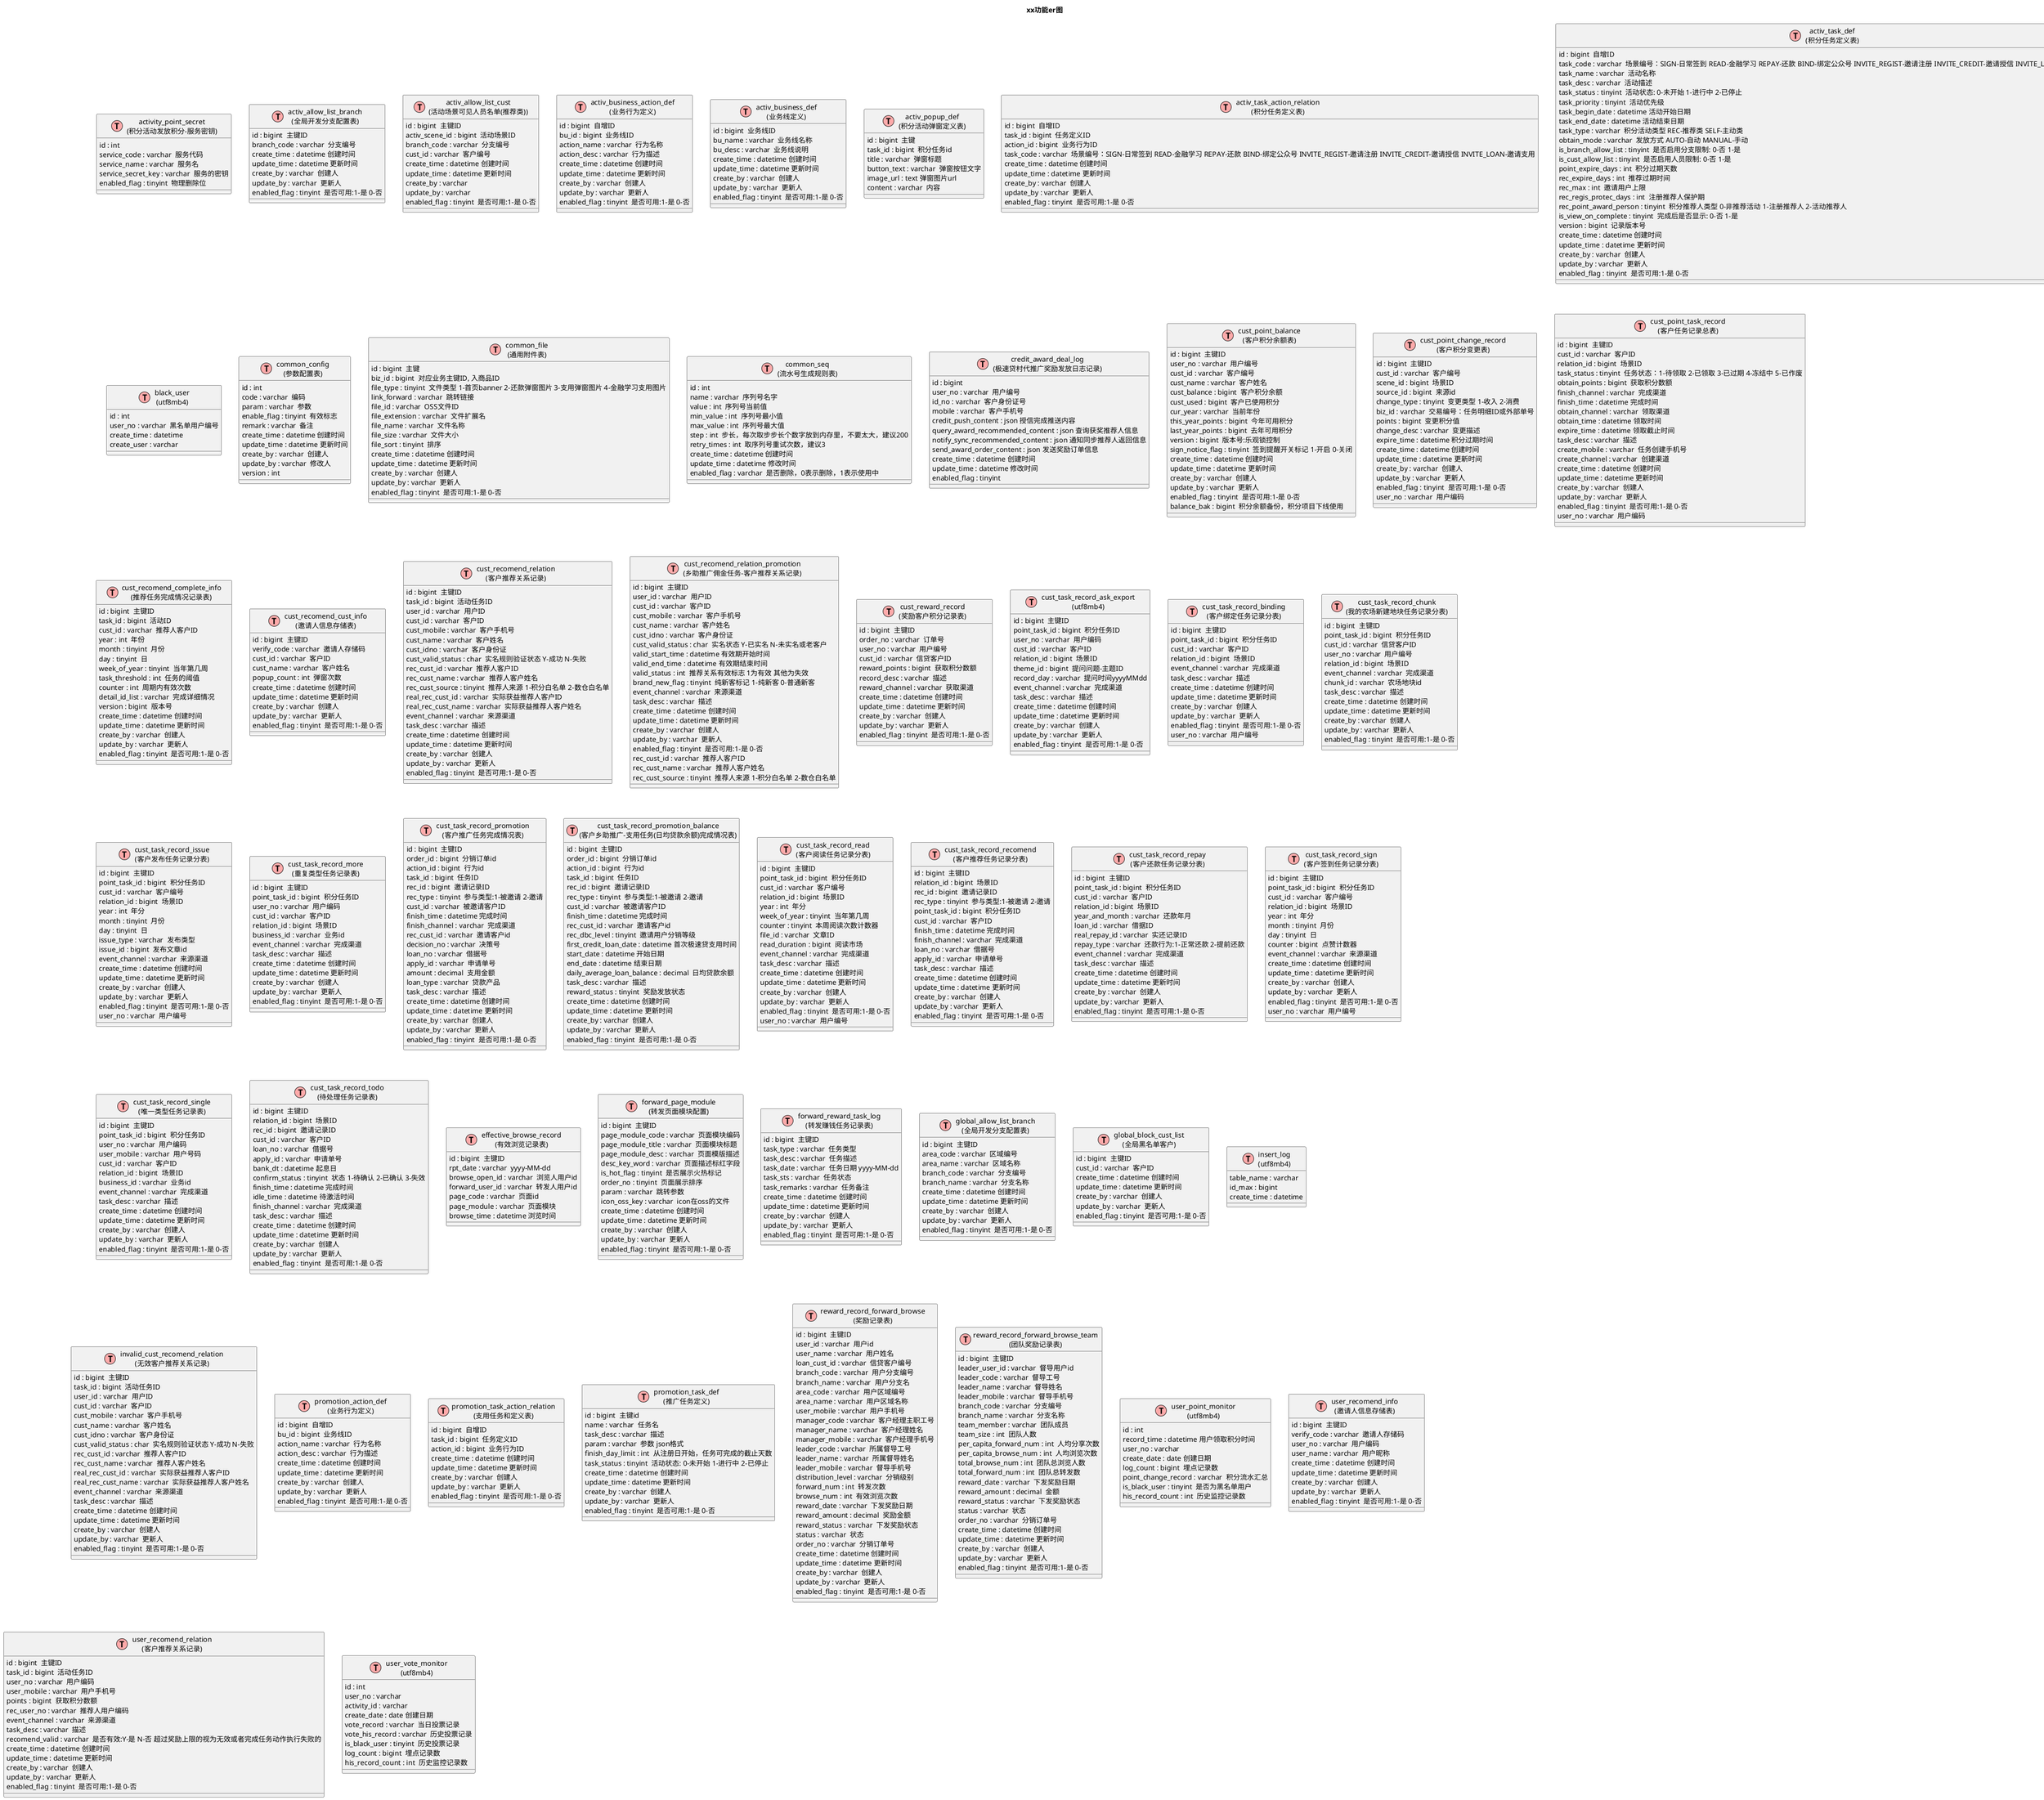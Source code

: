 @startuml

title "xx功能er图"

skinparam linetype ortho
skinparam packageStyle Rectangle

'自定义实体
!define Table(name,desc) class name as "desc" << (T,#FFAAAA) >>
!define this_time_add(x) <color:red><b>x</b></color>

Table(activity_point_secret, "activity_point_secret\n(积分活动发放积分-服务密钥)"){ 
    id : int  
    service_code : varchar  服务代码
    service_name : varchar  服务名
    service_secret_key : varchar  服务的密钥
    enabled_flag : tinyint  物理删除位 
 } 
 
Table(activ_allow_list_branch, "activ_allow_list_branch\n(全局开发分支配置表)"){ 
    id : bigint  主键ID
    branch_code : varchar  分支编号
    create_time : datetime 创建时间
    update_time : datetime 更新时间
    create_by : varchar  创建人
    update_by : varchar  更新人
    enabled_flag : tinyint  是否可用:1-是 0-否 
 } 
 
Table(activ_allow_list_cust, "activ_allow_list_cust\n(活动场景可见人员名单(推荐类))"){ 
    id : bigint  主键ID
    activ_scene_id : bigint  活动场景ID
    branch_code : varchar  分支编号
    cust_id : varchar  客户编号
    create_time : datetime 创建时间
    update_time : datetime 更新时间
    create_by : varchar  
    update_by : varchar  
    enabled_flag : tinyint  是否可用:1-是 0-否 
 } 
 
Table(activ_business_action_def, "activ_business_action_def\n(业务行为定义)"){ 
    id : bigint  自增ID
    bu_id : bigint  业务线ID
    action_name : varchar  行为名称
    action_desc : varchar  行为描述
    create_time : datetime 创建时间
    update_time : datetime 更新时间
    create_by : varchar  创建人
    update_by : varchar  更新人
    enabled_flag : tinyint  是否可用:1-是 0-否 
 } 
 
Table(activ_business_def, "activ_business_def\n(业务线定义)"){ 
    id : bigint  业务线ID
    bu_name : varchar  业务线名称
    bu_desc : varchar  业务线说明
    create_time : datetime 创建时间
    update_time : datetime 更新时间
    create_by : varchar  创建人
    update_by : varchar  更新人
    enabled_flag : tinyint  是否可用:1-是 0-否 
 } 
 
Table(activ_popup_def, "activ_popup_def\n(积分活动弹窗定义表)"){ 
    id : bigint  主键
    task_id : bigint  积分任务id
    title : varchar  弹窗标题
    button_text : varchar  弹窗按钮文字
    image_url : text 弹窗图片url
    content : varchar  内容 
 } 
 
Table(activ_task_action_relation, "activ_task_action_relation\n(积分任务定义表)"){ 
    id : bigint  自增ID
    task_id : bigint  任务定义ID
    action_id : bigint  业务行为ID
    task_code : varchar  场景编号：SIGN-日常签到 READ-金融学习 REPAY-还款 BIND-绑定公众号 INVITE_REGIST-邀请注册 INVITE_CREDIT-邀请授信 INVITE_LOAN-邀请支用
    create_time : datetime 创建时间
    update_time : datetime 更新时间
    create_by : varchar  创建人
    update_by : varchar  更新人
    enabled_flag : tinyint  是否可用:1-是 0-否 
 } 
 
Table(activ_task_def, "activ_task_def\n(积分任务定义表)"){ 
    id : bigint  自增ID
    task_code : varchar  场景编号：SIGN-日常签到 READ-金融学习 REPAY-还款 BIND-绑定公众号 INVITE_REGIST-邀请注册 INVITE_CREDIT-邀请授信 INVITE_LOAN-邀请支用
    task_name : varchar  活动名称
    task_desc : varchar  活动描述
    task_status : tinyint  活动状态: 0-未开始 1-进行中 2-已停止
    task_priority : tinyint  活动优先级
    task_begin_date : datetime 活动开始日期
    task_end_date : datetime 活动结束日期
    task_type : varchar  积分活动类型 REC-推荐类 SELF-主动类
    obtain_mode : varchar  发放方式 AUTO-自动 MANUAL-手动
    is_branch_allow_list : tinyint  是否启用分支限制: 0-否 1-是
    is_cust_allow_list : tinyint  是否启用人员限制: 0-否 1-是
    point_expire_days : int  积分过期天数
    rec_expire_days : int  推荐过期时间
    rec_max : int  邀请用户上限
    rec_regis_protec_days : int  注册推荐人保护期
    rec_point_award_person : tinyint  积分推荐人类型 0-非推荐活动 1-注册推荐人 2-活动推荐人
    is_view_on_complete : tinyint  完成后是否显示: 0-否 1-是
    version : bigint  记录版本号
    create_time : datetime 创建时间
    update_time : datetime 更新时间
    create_by : varchar  创建人
    update_by : varchar  更新人
    enabled_flag : tinyint  是否可用:1-是 0-否 
 } 
 
Table(black_user, "black_user\n(utf8mb4)"){ 
    id : int  
    user_no : varchar  黑名单用户编号
    create_time : datetime 
    create_user : varchar   
 } 
 
Table(common_config, "common_config\n(参数配置表)"){ 
    id : int  
    code : varchar  编码
    param : varchar  参数
    enable_flag : tinyint  有效标志
    remark : varchar  备注
    create_time : datetime 创建时间 
    update_time : datetime 更新时间
    create_by : varchar  创建人
    update_by : varchar  修改人
    version : int   
 } 
 
Table(common_file, "common_file\n(通用附件表)"){ 
    id : bigint  主键
    biz_id : bigint  对应业务主键ID, 入商品ID
    file_type : tinyint  文件类型 1-首页banner 2-还款弹窗图片 3-支用弹窗图片 4-金融学习支用图片
    link_forward : varchar  跳转链接
    file_id : varchar  OSS文件ID
    file_extension : varchar  文件扩展名
    file_name : varchar  文件名称
    file_size : varchar  文件大小
    file_sort : tinyint  排序
    create_time : datetime 创建时间
    update_time : datetime 更新时间
    create_by : varchar  创建人
    update_by : varchar  更新人
    enabled_flag : tinyint  是否可用:1-是 0-否 
 } 
 
Table(common_seq, "common_seq\n(流水号生成规则表)"){ 
    id : int  
    name : varchar  序列号名字
    value : int  序列号当前值
    min_value : int  序列号最小值
    max_value : int  序列号最大值
    step : int  步长，每次取步步长个数字放到内存里，不要太大，建议200
    retry_times : int  取序列号重试次数，建议3
    create_time : datetime 创建时间
    update_time : datetime 修改时间
    enabled_flag : varchar  是否删除，0表示删除，1表示使用中 
 } 
 
Table(credit_award_deal_log, "credit_award_deal_log\n(极速贷村代推广奖励发放日志记录)"){ 
    id : bigint  
    user_no : varchar  用户编号
    id_no : varchar  客户身份证号
    mobile : varchar  客户手机号
    credit_push_content : json 授信完成推送内容
    query_award_recommended_content : json 查询获奖推荐人信息
    notify_sync_recommended_content : json 通知同步推荐人返回信息
    send_award_order_content : json 发送奖励订单信息
    create_time : datetime 创建时间
    update_time : datetime 修改时间
    enabled_flag : tinyint   
 } 
 
Table(cust_point_balance, "cust_point_balance\n(客户积分余额表)"){ 
    id : bigint  主键ID
    user_no : varchar  用户编号
    cust_id : varchar  客户编号
    cust_name : varchar  客户姓名
    cust_balance : bigint  客户积分余额
    cust_used : bigint  客户已使用积分
    cur_year : varchar  当前年份
    this_year_points : bigint  今年可用积分
    last_year_points : bigint  去年可用积分
    version : bigint  版本号:乐观锁控制
    sign_notice_flag : tinyint  签到提醒开关标记 1-开启 0-关闭
    create_time : datetime 创建时间
    update_time : datetime 更新时间
    create_by : varchar  创建人
    update_by : varchar  更新人
    enabled_flag : tinyint  是否可用:1-是 0-否
    balance_bak : bigint  积分余额备份，积分项目下线使用 
 } 
 
Table(cust_point_change_record, "cust_point_change_record\n(客户积分变更表)"){ 
    id : bigint  主键ID
    cust_id : varchar  客户编号
    scene_id : bigint  场景ID
    source_id : bigint  来源id
    change_type : tinyint  变更类型 1-收入 2-消费
    biz_id : varchar  交易编号：任务明细ID或外部单号
    points : bigint  变更积分值
    change_desc : varchar  变更描述
    expire_time : datetime 积分过期时间
    create_time : datetime 创建时间
    update_time : datetime 更新时间
    create_by : varchar  创建人
    update_by : varchar  更新人
    enabled_flag : tinyint  是否可用:1-是 0-否
    user_no : varchar  用户编码 
 } 
 
Table(cust_point_task_record, "cust_point_task_record\n(客户任务记录总表)"){ 
    id : bigint  主键ID
    cust_id : varchar  客户ID
    relation_id : bigint  场景ID
    task_status : tinyint  任务状态：1-待领取 2-已领取 3-已过期 4-冻结中 5-已作废
    obtain_points : bigint  获取积分数额
    finish_channel : varchar  完成渠道
    finish_time : datetime 完成时间
    obtain_channel : varchar  领取渠道
    obtain_time : datetime 领取时间
    expire_time : datetime 领取截止时间
    task_desc : varchar  描述
    create_mobile : varchar  任务创建手机号
    create_channel : varchar  创建渠道
    create_time : datetime 创建时间
    update_time : datetime 更新时间
    create_by : varchar  创建人
    update_by : varchar  更新人
    enabled_flag : tinyint  是否可用:1-是 0-否
    user_no : varchar  用户编码 
 } 
 
Table(cust_recomend_complete_info, "cust_recomend_complete_info\n(推荐任务完成情况记录表)"){ 
    id : bigint  主键ID
    task_id : bigint  活动ID
    cust_id : varchar  推荐人客户ID
    year : int  年份
    month : tinyint  月份
    day : tinyint  日
    week_of_year : tinyint  当年第几周
    task_threshold : int  任务的阈值
    counter : int  周期内有效次数
    detail_id_list : varchar  完成详细情况
    version : bigint  版本号
    create_time : datetime 创建时间
    update_time : datetime 更新时间
    create_by : varchar  创建人
    update_by : varchar  更新人
    enabled_flag : tinyint  是否可用:1-是 0-否 
 } 
 
Table(cust_recomend_cust_info, "cust_recomend_cust_info\n(邀请人信息存储表)"){ 
    id : bigint  主键ID
    verify_code : varchar  邀请人存储码
    cust_id : varchar  客户ID
    cust_name : varchar  客户姓名
    popup_count : int  弹窗次数
    create_time : datetime 创建时间
    update_time : datetime 更新时间
    create_by : varchar  创建人
    update_by : varchar  更新人
    enabled_flag : tinyint  是否可用:1-是 0-否 
 } 
 
Table(cust_recomend_relation, "cust_recomend_relation\n(客户推荐关系记录)"){ 
    id : bigint  主键ID
    task_id : bigint  活动任务ID
    user_id : varchar  用户ID
    cust_id : varchar  客户ID
    cust_mobile : varchar  客户手机号
    cust_name : varchar  客户姓名
    cust_idno : varchar  客户身份证
    cust_valid_status : char  实名规则验证状态 Y-成功 N-失败
    rec_cust_id : varchar  推荐人客户ID
    rec_cust_name : varchar  推荐人客户姓名
    rec_cust_source : tinyint  推荐人来源 1-积分白名单 2-数仓白名单
    real_rec_cust_id : varchar  实际获益推荐人客户ID
    real_rec_cust_name : varchar  实际获益推荐人客户姓名
    event_channel : varchar  来源渠道
    task_desc : varchar  描述
    create_time : datetime 创建时间
    update_time : datetime 更新时间
    create_by : varchar  创建人
    update_by : varchar  更新人
    enabled_flag : tinyint  是否可用:1-是 0-否 
 } 
 
Table(cust_recomend_relation_promotion, "cust_recomend_relation_promotion\n(乡助推广佣金任务-客户推荐关系记录)"){ 
    id : bigint  主键ID
    user_id : varchar  用户ID
    cust_id : varchar  客户ID
    cust_mobile : varchar  客户手机号
    cust_name : varchar  客户姓名
    cust_idno : varchar  客户身份证
    cust_valid_status : char  实名状态 Y-已实名 N-未实名或老客户
    valid_start_time : datetime 有效期开始时间
    valid_end_time : datetime 有效期结束时间
    valid_status : int  推荐关系有效标志 1为有效 其他为失效
    brand_new_flag : tinyint  纯新客标记 1-纯新客 0-普通新客
    event_channel : varchar  来源渠道
    task_desc : varchar  描述
    create_time : datetime 创建时间
    update_time : datetime 更新时间
    create_by : varchar  创建人
    update_by : varchar  更新人
    enabled_flag : tinyint  是否可用:1-是 0-否
    rec_cust_id : varchar  推荐人客户ID
    rec_cust_name : varchar  推荐人客户姓名
    rec_cust_source : tinyint  推荐人来源 1-积分白名单 2-数仓白名单 
 } 
 
Table(cust_reward_record, "cust_reward_record\n(奖励客户积分记录表)"){ 
    id : bigint  主键ID
    order_no : varchar  订单号
    user_no : varchar  用户编号
    cust_id : varchar  信贷客户ID
    reward_points : bigint  获取积分数额
    record_desc : varchar  描述
    reward_channel : varchar  获取渠道
    create_time : datetime 创建时间
    update_time : datetime 更新时间
    create_by : varchar  创建人
    update_by : varchar  更新人
    enabled_flag : tinyint  是否可用:1-是 0-否 
 } 
 
Table(cust_task_record_ask_export, "cust_task_record_ask_export\n(utf8mb4)"){ 
    id : bigint  主键ID
    point_task_id : bigint  积分任务ID
    user_no : varchar  用户编码
    cust_id : varchar  客户ID
    relation_id : bigint  场景ID
    theme_id : bigint  提问问题-主题ID
    record_day : varchar  提问时间yyyyMMdd
    event_channel : varchar  完成渠道
    task_desc : varchar  描述
    create_time : datetime 创建时间
    update_time : datetime 更新时间
    create_by : varchar  创建人
    update_by : varchar  更新人
    enabled_flag : tinyint  是否可用:1-是 0-否 
 } 
 
Table(cust_task_record_binding, "cust_task_record_binding\n(客户绑定任务记录分表)"){ 
    id : bigint  主键ID
    point_task_id : bigint  积分任务ID
    cust_id : varchar  客户ID
    relation_id : bigint  场景ID
    event_channel : varchar  完成渠道
    task_desc : varchar  描述
    create_time : datetime 创建时间
    update_time : datetime 更新时间
    create_by : varchar  创建人
    update_by : varchar  更新人
    enabled_flag : tinyint  是否可用:1-是 0-否
    user_no : varchar  用户编号 
 } 
 
Table(cust_task_record_chunk, "cust_task_record_chunk\n(我的农场新建地块任务记录分表)"){ 
    id : bigint  主键ID
    point_task_id : bigint  积分任务ID
    cust_id : varchar  信贷客户ID
    user_no : varchar  用户编号
    relation_id : bigint  场景ID
    event_channel : varchar  完成渠道
    chunk_id : varchar  农场地块id
    task_desc : varchar  描述
    create_time : datetime 创建时间
    update_time : datetime 更新时间
    create_by : varchar  创建人
    update_by : varchar  更新人
    enabled_flag : tinyint  是否可用:1-是 0-否 
 } 
 
Table(cust_task_record_issue, "cust_task_record_issue\n(客户发布任务记录分表)"){ 
    id : bigint  主键ID
    point_task_id : bigint  积分任务ID
    cust_id : varchar  客户编号
    relation_id : bigint  场景ID
    year : int  年分
    month : tinyint  月份
    day : tinyint  日
    issue_type : varchar  发布类型
    issue_id : bigint  发布文章id
    event_channel : varchar  来源渠道
    create_time : datetime 创建时间
    update_time : datetime 更新时间
    create_by : varchar  创建人
    update_by : varchar  更新人
    enabled_flag : tinyint  是否可用:1-是 0-否
    user_no : varchar  用户编号 
 } 
 
Table(cust_task_record_more, "cust_task_record_more\n(重复类型任务记录表)"){ 
    id : bigint  主键ID
    point_task_id : bigint  积分任务ID
    user_no : varchar  用户编码
    cust_id : varchar  客户ID
    relation_id : bigint  场景ID
    business_id : varchar  业务id
    event_channel : varchar  完成渠道
    task_desc : varchar  描述
    create_time : datetime 创建时间
    update_time : datetime 更新时间
    create_by : varchar  创建人
    update_by : varchar  更新人
    enabled_flag : tinyint  是否可用:1-是 0-否 
 } 
 
Table(cust_task_record_promotion, "cust_task_record_promotion\n(客户推广任务完成情况表)"){ 
    id : bigint  主键ID
    order_id : bigint  分销订单id
    action_id : bigint  行为id
    task_id : bigint  任务ID
    rec_id : bigint  邀请记录ID
    rec_type : tinyint  参与类型:1-被邀请 2-邀请
    cust_id : varchar  被邀请客户ID
    finish_time : datetime 完成时间
    finish_channel : varchar  完成渠道
    rec_cust_id : varchar  邀请客户id
    decision_no : varchar  决策号
    loan_no : varchar  借据号
    apply_id : varchar  申请单号
    amount : decimal  支用金额
    loan_type : varchar  贷款产品
    task_desc : varchar  描述
    create_time : datetime 创建时间
    update_time : datetime 更新时间
    create_by : varchar  创建人
    update_by : varchar  更新人
    enabled_flag : tinyint  是否可用:1-是 0-否 
 } 
 
Table(cust_task_record_promotion_balance, "cust_task_record_promotion_balance\n(客户乡助推广-支用任务(日均贷款余额)完成情况表)"){ 
    id : bigint  主键ID
    order_id : bigint  分销订单id
    action_id : bigint  行为id
    task_id : bigint  任务ID
    rec_id : bigint  邀请记录ID
    rec_type : tinyint  参与类型:1-被邀请 2-邀请
    cust_id : varchar  被邀请客户ID
    finish_time : datetime 完成时间
    rec_cust_id : varchar  邀请客户id
    rec_dbc_level : tinyint  邀请用户分销等级
    first_credit_loan_date : datetime 首次极速贷支用时间
    start_date : datetime 开始日期
    end_date : datetime 结束日期
    daily_average_loan_balance : decimal  日均贷款余额
    task_desc : varchar  描述
    reward_status : tinyint  奖励发放状态
    create_time : datetime 创建时间
    update_time : datetime 更新时间
    create_by : varchar  创建人
    update_by : varchar  更新人
    enabled_flag : tinyint  是否可用:1-是 0-否 
 } 
 
Table(cust_task_record_read, "cust_task_record_read\n(客户阅读任务记录分表)"){ 
    id : bigint  主键ID
    point_task_id : bigint  积分任务ID
    cust_id : varchar  客户编号
    relation_id : bigint  场景ID
    year : int  年分
    week_of_year : tinyint  当年第几周
    counter : tinyint  本周阅读次数计数器
    file_id : varchar  文章ID
    read_duration : bigint  阅读市场
    event_channel : varchar  完成渠道
    task_desc : varchar  描述
    create_time : datetime 创建时间
    update_time : datetime 更新时间
    create_by : varchar  创建人
    update_by : varchar  更新人
    enabled_flag : tinyint  是否可用:1-是 0-否
    user_no : varchar  用户编号 
 } 
 
Table(cust_task_record_recomend, "cust_task_record_recomend\n(客户推荐任务记录分表)"){ 
    id : bigint  主键ID
    relation_id : bigint  场景ID
    rec_id : bigint  邀请记录ID
    rec_type : tinyint  参与类型:1-被邀请 2-邀请
    point_task_id : bigint  积分任务ID
    cust_id : varchar  客户ID
    finish_time : datetime 完成时间
    finish_channel : varchar  完成渠道
    loan_no : varchar  借据号
    apply_id : varchar  申请单号
    task_desc : varchar  描述
    create_time : datetime 创建时间
    update_time : datetime 更新时间
    create_by : varchar  创建人
    update_by : varchar  更新人
    enabled_flag : tinyint  是否可用:1-是 0-否 
 } 
 
Table(cust_task_record_repay, "cust_task_record_repay\n(客户还款任务记录分表)"){ 
    id : bigint  主键ID
    point_task_id : bigint  积分任务ID
    cust_id : varchar  客户ID
    relation_id : bigint  场景ID
    year_and_month : varchar  还款年月
    loan_id : varchar  借据ID
    real_repay_id : varchar  实还记录ID
    repay_type : varchar  还款行为:1-正常还款 2-提前还款
    event_channel : varchar  完成渠道
    task_desc : varchar  描述
    create_time : datetime 创建时间
    update_time : datetime 更新时间
    create_by : varchar  创建人
    update_by : varchar  更新人
    enabled_flag : tinyint  是否可用:1-是 0-否 
 } 
 
Table(cust_task_record_sign, "cust_task_record_sign\n(客户签到任务记录分表)"){ 
    id : bigint  主键ID
    point_task_id : bigint  积分任务ID
    cust_id : varchar  客户编号
    relation_id : bigint  场景ID
    year : int  年分
    month : tinyint  月份
    day : tinyint  日
    counter : bigint  点赞计数器
    event_channel : varchar  来源渠道
    create_time : datetime 创建时间
    update_time : datetime 更新时间
    create_by : varchar  创建人
    update_by : varchar  更新人
    enabled_flag : tinyint  是否可用:1-是 0-否
    user_no : varchar  用户编号 
 } 
 
Table(cust_task_record_single, "cust_task_record_single\n(唯一类型任务记录表)"){ 
    id : bigint  主键ID
    point_task_id : bigint  积分任务ID
    user_no : varchar  用户编码
    user_mobile : varchar  用户号码
    cust_id : varchar  客户ID
    relation_id : bigint  场景ID
    business_id : varchar  业务id
    event_channel : varchar  完成渠道
    task_desc : varchar  描述
    create_time : datetime 创建时间
    update_time : datetime 更新时间
    create_by : varchar  创建人
    update_by : varchar  更新人
    enabled_flag : tinyint  是否可用:1-是 0-否 
 } 
 
Table(cust_task_record_todo, "cust_task_record_todo\n(待处理任务记录表)"){ 
    id : bigint  主键ID
    relation_id : bigint  场景ID
    rec_id : bigint  邀请记录ID
    cust_id : varchar  客户ID
    loan_no : varchar  借据号
    apply_id : varchar  申请单号
    bank_dt : datetime 起息日
    confirm_status : tinyint  状态 1-待确认 2-已确认 3-失效
    finish_time : datetime 完成时间
    idle_time : datetime 待激活时间
    finish_channel : varchar  完成渠道
    task_desc : varchar  描述
    create_time : datetime 创建时间
    update_time : datetime 更新时间
    create_by : varchar  创建人
    update_by : varchar  更新人
    enabled_flag : tinyint  是否可用:1-是 0-否 
 } 
 
Table(effective_browse_record, "effective_browse_record\n(有效浏览记录表)"){ 
    id : bigint  主键ID
    rpt_date : varchar  yyyy-MM-dd
    browse_open_id : varchar  浏览人用户id
    forward_user_id : varchar  转发人用户id
    page_code : varchar  页面id
    page_module : varchar  页面模块
    browse_time : datetime 浏览时间 
 } 
 
Table(forward_page_module, "forward_page_module\n(转发页面模块配置)"){ 
    id : bigint  主键ID
    page_module_code : varchar  页面模块编码
    page_module_title : varchar  页面模块标题
    page_module_desc : varchar  页面模版描述
    desc_key_word : varchar  页面描述标红字段
    is_hot_flag : tinyint  是否展示火热标记
    order_no : tinyint  页面展示排序
    param : varchar  跳转参数
    icon_oss_key : varchar  icon在oss的文件
    create_time : datetime 创建时间
    update_time : datetime 更新时间
    create_by : varchar  创建人
    update_by : varchar  更新人
    enabled_flag : tinyint  是否可用:1-是 0-否 
 } 
 
Table(forward_reward_task_log, "forward_reward_task_log\n(转发赚钱任务记录表)"){ 
    id : bigint  主键ID
    task_type : varchar  任务类型
    task_desc : varchar  任务描述
    task_date : varchar  任务日期 yyyy-MM-dd
    task_sts : varchar  任务状态
    task_remarks : varchar  任务备注
    create_time : datetime 创建时间
    update_time : datetime 更新时间
    create_by : varchar  创建人
    update_by : varchar  更新人
    enabled_flag : tinyint  是否可用:1-是 0-否 
 } 
 
Table(global_allow_list_branch, "global_allow_list_branch\n(全局开发分支配置表)"){ 
    id : bigint  主键ID
    area_code : varchar  区域编号
    area_name : varchar  区域名称
    branch_code : varchar  分支编号
    branch_name : varchar  分支名称
    create_time : datetime 创建时间
    update_time : datetime 更新时间
    create_by : varchar  创建人
    update_by : varchar  更新人
    enabled_flag : tinyint  是否可用:1-是 0-否 
 } 
 
Table(global_block_cust_list, "global_block_cust_list\n(全局黑名单客户)"){ 
    id : bigint  主键ID
    cust_id : varchar  客户ID
    create_time : datetime 创建时间
    update_time : datetime 更新时间
    create_by : varchar  创建人
    update_by : varchar  更新人
    enabled_flag : tinyint  是否可用:1-是 0-否 
 } 
 
Table(insert_log, "insert_log\n(utf8mb4)"){ 
    table_name : varchar  
    id_max : bigint  
    create_time : datetime  
 } 
 
Table(invalid_cust_recomend_relation, "invalid_cust_recomend_relation\n(无效客户推荐关系记录)"){ 
    id : bigint  主键ID
    task_id : bigint  活动任务ID
    user_id : varchar  用户ID
    cust_id : varchar  客户ID
    cust_mobile : varchar  客户手机号
    cust_name : varchar  客户姓名
    cust_idno : varchar  客户身份证
    cust_valid_status : char  实名规则验证状态 Y-成功 N-失败
    rec_cust_id : varchar  推荐人客户ID
    rec_cust_name : varchar  推荐人客户姓名
    real_rec_cust_id : varchar  实际获益推荐人客户ID
    real_rec_cust_name : varchar  实际获益推荐人客户姓名
    event_channel : varchar  来源渠道
    task_desc : varchar  描述
    create_time : datetime 创建时间
    update_time : datetime 更新时间
    create_by : varchar  创建人
    update_by : varchar  更新人
    enabled_flag : tinyint  是否可用:1-是 0-否 
 } 
 
Table(promotion_action_def, "promotion_action_def\n(业务行为定义)"){ 
    id : bigint  自增ID
    bu_id : bigint  业务线ID
    action_name : varchar  行为名称
    action_desc : varchar  行为描述
    create_time : datetime 创建时间
    update_time : datetime 更新时间
    create_by : varchar  创建人
    update_by : varchar  更新人
    enabled_flag : tinyint  是否可用:1-是 0-否 
 } 
 
Table(promotion_task_action_relation, "promotion_task_action_relation\n(支用任务和定义表)"){ 
    id : bigint  自增ID
    task_id : bigint  任务定义ID
    action_id : bigint  业务行为ID
    create_time : datetime 创建时间
    update_time : datetime 更新时间
    create_by : varchar  创建人
    update_by : varchar  更新人
    enabled_flag : tinyint  是否可用:1-是 0-否 
 } 
 
Table(promotion_task_def, "promotion_task_def\n(推广任务定义)"){ 
    id : bigint  主键id
    name : varchar  任务名
    task_desc : varchar  描述
    param : varchar  参数 json格式
    finish_day_limit : int  从注册日开始，任务可完成的截止天数
    task_status : tinyint  活动状态: 0-未开始 1-进行中 2-已停止
    create_time : datetime 创建时间
    update_time : datetime 更新时间
    create_by : varchar  创建人
    update_by : varchar  更新人
    enabled_flag : tinyint  是否可用:1-是 0-否 
 } 
 
Table(reward_record_forward_browse, "reward_record_forward_browse\n(奖励记录表)"){ 
    id : bigint  主键ID
    user_id : varchar  用户id
    user_name : varchar  用户姓名
    loan_cust_id : varchar  信贷客户编号
    branch_code : varchar  用户分支编号
    branch_name : varchar  用户分支名
    area_code : varchar  用户区域编号
    area_name : varchar  用户区域名称
    user_mobile : varchar  用户手机号
    manager_code : varchar  客户经理主职工号
    manager_name : varchar  客户经理姓名
    manager_mobile : varchar  客户经理手机号
    leader_code : varchar  所属督导工号
    leader_name : varchar  所属督导姓名
    leader_mobile : varchar  督导手机号
    distribution_level : varchar  分销级别
    forward_num : int  转发次数
    browse_num : int  有效浏览次数
    reward_date : varchar  下发奖励日期
    reward_amount : decimal  奖励金额
    reward_status : varchar  下发奖励状态
    status : varchar  状态
    order_no : varchar  分销订单号
    create_time : datetime 创建时间
    update_time : datetime 更新时间
    create_by : varchar  创建人
    update_by : varchar  更新人
    enabled_flag : tinyint  是否可用:1-是 0-否 
 } 
 
Table(reward_record_forward_browse_team, "reward_record_forward_browse_team\n(团队奖励记录表)"){ 
    id : bigint  主键ID
    leader_user_id : varchar  督导用户id
    leader_code : varchar  督导工号
    leader_name : varchar  督导姓名
    leader_mobile : varchar  督导手机号
    branch_code : varchar  分支编号
    branch_name : varchar  分支名称
    team_member : varchar  团队成员
    team_size : int  团队人数
    per_capita_forward_num : int  人均分享次数
    per_capita_browse_num : int  人均浏览次数
    total_browse_num : int  团队总浏览人数
    total_forward_num : int  团队总转发数
    reward_date : varchar  下发奖励日期
    reward_amount : decimal  金额
    reward_status : varchar  下发奖励状态
    status : varchar  状态
    order_no : varchar  分销订单号
    create_time : datetime 创建时间
    update_time : datetime 更新时间
    create_by : varchar  创建人
    update_by : varchar  更新人
    enabled_flag : tinyint  是否可用:1-是 0-否 
 } 
 
Table(user_point_monitor, "user_point_monitor\n(utf8mb4)"){ 
    id : int  
    record_time : datetime 用户领取积分时间
    user_no : varchar  
    create_date : date 创建日期
    log_count : bigint  埋点记录数
    point_change_record : varchar  积分流水汇总
    is_black_user : tinyint  是否为黑名单用户
    his_record_count : int  历史监控记录数 
 } 
 
Table(user_recomend_info, "user_recomend_info\n(邀请人信息存储表)"){ 
    id : bigint  主键ID
    verify_code : varchar  邀请人存储码
    user_no : varchar  用户编码
    user_name : varchar  用户昵称
    create_time : datetime 创建时间
    update_time : datetime 更新时间
    create_by : varchar  创建人
    update_by : varchar  更新人
    enabled_flag : tinyint  是否可用:1-是 0-否 
 } 
 
Table(user_recomend_relation, "user_recomend_relation\n(客户推荐关系记录)"){ 
    id : bigint  主键ID
    task_id : bigint  活动任务ID
    user_no : varchar  用户编码
    user_mobile : varchar  用户手机号
    points : bigint  获取积分数额
    rec_user_no : varchar  推荐人用户编码
    event_channel : varchar  来源渠道
    task_desc : varchar  描述
    recomend_valid : varchar  是否有效:Y-是 N-否 超过奖励上限的视为无效或者完成任务动作执行失败的
    create_time : datetime 创建时间
    update_time : datetime 更新时间
    create_by : varchar  创建人
    update_by : varchar  更新人
    enabled_flag : tinyint  是否可用:1-是 0-否 
 } 
 
Table(user_vote_monitor, "user_vote_monitor\n(utf8mb4)"){ 
    id : int  
    user_no : varchar  
    activity_id : varchar  
    create_date : date 创建日期
    vote_record : varchar  当日投票记录
    vote_his_record : varchar  历史投票记录
    is_black_user : tinyint  历史投票记录
    log_count : bigint  埋点记录数
    his_record_count : int  历史监控记录数 
 } 



@enduml